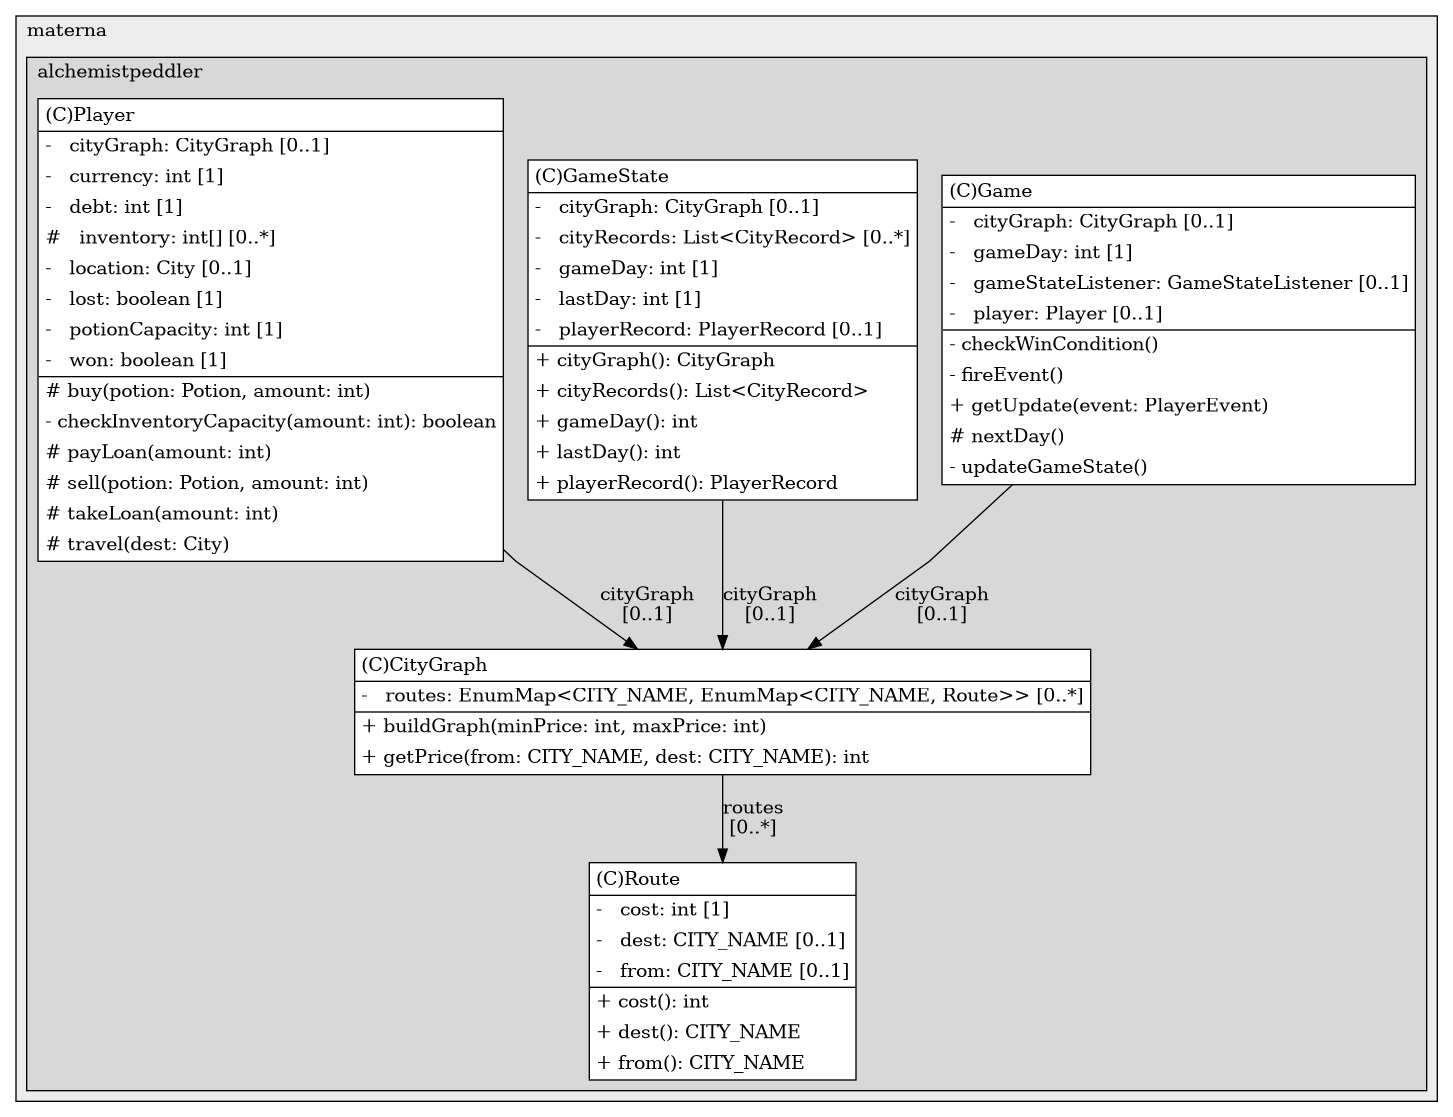 @startuml

/' diagram meta data start
config=StructureConfiguration;
{
  "projectClassification": {
    "searchMode": "OpenProject", // OpenProject, AllProjects
    "includedProjects": "",
    "pathEndKeywords": "*.impl",
    "isClientPath": "",
    "isClientName": "",
    "isTestPath": "",
    "isTestName": "",
    "isMappingPath": "",
    "isMappingName": "",
    "isDataAccessPath": "",
    "isDataAccessName": "",
    "isDataStructurePath": "",
    "isDataStructureName": "",
    "isInterfaceStructuresPath": "",
    "isInterfaceStructuresName": "",
    "isEntryPointPath": "",
    "isEntryPointName": "",
    "treatFinalFieldsAsMandatory": false
  },
  "graphRestriction": {
    "classPackageExcludeFilter": "",
    "classPackageIncludeFilter": "",
    "classNameExcludeFilter": "",
    "classNameIncludeFilter": "",
    "methodNameExcludeFilter": "",
    "methodNameIncludeFilter": "",
    "removeByInheritance": "", // inheritance/annotation based filtering is done in a second step
    "removeByAnnotation": "",
    "removeByClassPackage": "", // cleanup the graph after inheritance/annotation based filtering is done
    "removeByClassName": "",
    "cutMappings": false,
    "cutEnum": true,
    "cutTests": true,
    "cutClient": true,
    "cutDataAccess": true,
    "cutInterfaceStructures": true,
    "cutDataStructures": true,
    "cutGetterAndSetter": true,
    "cutConstructors": true
  },
  "graphTraversal": {
    "forwardDepth": 1,
    "backwardDepth": 1,
    "classPackageExcludeFilter": "",
    "classPackageIncludeFilter": "",
    "classNameExcludeFilter": "",
    "classNameIncludeFilter": "",
    "methodNameExcludeFilter": "",
    "methodNameIncludeFilter": "",
    "hideMappings": false,
    "hideDataStructures": false,
    "hidePrivateMethods": true,
    "hideInterfaceCalls": true, // indirection: implementation -> interface (is hidden) -> implementation
    "onlyShowApplicationEntryPoints": false, // root node is included
    "useMethodCallsForStructureDiagram": "ForwardOnly" // ForwardOnly, BothDirections, No
  },
  "details": {
    "aggregation": "GroupByClass", // ByClass, GroupByClass, None
    "showClassGenericTypes": true,
    "showMethods": true,
    "showMethodParameterNames": true,
    "showMethodParameterTypes": true,
    "showMethodReturnType": true,
    "showPackageLevels": 2,
    "showDetailedClassStructure": true
  },
  "rootClass": "de.materna.alchemistpeddler.gamelogic.CityGraph",
  "extensionCallbackMethod": "" // qualified.class.name#methodName - signature: public static String method(String)
}
diagram meta data end '/



digraph g {
    rankdir="TB"
    splines=polyline
    

'nodes 
subgraph cluster_840931456 { 
   	label=materna
	labeljust=l
	fillcolor="#ececec"
	style=filled
   
   subgraph cluster_1737524960 { 
   	label=alchemistpeddler
	labeljust=l
	fillcolor="#d8d8d8"
	style=filled
   
   CityGraph171409429[
	label=<<TABLE BORDER="1" CELLBORDER="0" CELLPADDING="4" CELLSPACING="0">
<TR><TD ALIGN="LEFT" >(C)CityGraph</TD></TR>
<HR/>
<TR><TD ALIGN="LEFT" >-   routes: EnumMap&lt;CITY_NAME, EnumMap&lt;CITY_NAME, Route&gt;&gt; [0..*]</TD></TR>
<HR/>
<TR><TD ALIGN="LEFT" >+ buildGraph(minPrice: int, maxPrice: int)</TD></TR>
<TR><TD ALIGN="LEFT" >+ getPrice(from: CITY_NAME, dest: CITY_NAME): int</TD></TR>
</TABLE>>
	style=filled
	margin=0
	shape=plaintext
	fillcolor="#FFFFFF"
];

Game171409429[
	label=<<TABLE BORDER="1" CELLBORDER="0" CELLPADDING="4" CELLSPACING="0">
<TR><TD ALIGN="LEFT" >(C)Game</TD></TR>
<HR/>
<TR><TD ALIGN="LEFT" >-   cityGraph: CityGraph [0..1]</TD></TR>
<TR><TD ALIGN="LEFT" >-   gameDay: int [1]</TD></TR>
<TR><TD ALIGN="LEFT" >-   gameStateListener: GameStateListener [0..1]</TD></TR>
<TR><TD ALIGN="LEFT" >-   player: Player [0..1]</TD></TR>
<HR/>
<TR><TD ALIGN="LEFT" >- checkWinCondition()</TD></TR>
<TR><TD ALIGN="LEFT" >- fireEvent()</TD></TR>
<TR><TD ALIGN="LEFT" >+ getUpdate(event: PlayerEvent)</TD></TR>
<TR><TD ALIGN="LEFT" ># nextDay()</TD></TR>
<TR><TD ALIGN="LEFT" >- updateGameState()</TD></TR>
</TABLE>>
	style=filled
	margin=0
	shape=plaintext
	fillcolor="#FFFFFF"
];

GameState171409429[
	label=<<TABLE BORDER="1" CELLBORDER="0" CELLPADDING="4" CELLSPACING="0">
<TR><TD ALIGN="LEFT" >(C)GameState</TD></TR>
<HR/>
<TR><TD ALIGN="LEFT" >-   cityGraph: CityGraph [0..1]</TD></TR>
<TR><TD ALIGN="LEFT" >-   cityRecords: List&lt;CityRecord&gt; [0..*]</TD></TR>
<TR><TD ALIGN="LEFT" >-   gameDay: int [1]</TD></TR>
<TR><TD ALIGN="LEFT" >-   lastDay: int [1]</TD></TR>
<TR><TD ALIGN="LEFT" >-   playerRecord: PlayerRecord [0..1]</TD></TR>
<HR/>
<TR><TD ALIGN="LEFT" >+ cityGraph(): CityGraph</TD></TR>
<TR><TD ALIGN="LEFT" >+ cityRecords(): List&lt;CityRecord&gt;</TD></TR>
<TR><TD ALIGN="LEFT" >+ gameDay(): int</TD></TR>
<TR><TD ALIGN="LEFT" >+ lastDay(): int</TD></TR>
<TR><TD ALIGN="LEFT" >+ playerRecord(): PlayerRecord</TD></TR>
</TABLE>>
	style=filled
	margin=0
	shape=plaintext
	fillcolor="#FFFFFF"
];

Player171409429[
	label=<<TABLE BORDER="1" CELLBORDER="0" CELLPADDING="4" CELLSPACING="0">
<TR><TD ALIGN="LEFT" >(C)Player</TD></TR>
<HR/>
<TR><TD ALIGN="LEFT" >-   cityGraph: CityGraph [0..1]</TD></TR>
<TR><TD ALIGN="LEFT" >-   currency: int [1]</TD></TR>
<TR><TD ALIGN="LEFT" >-   debt: int [1]</TD></TR>
<TR><TD ALIGN="LEFT" >#   inventory: int[] [0..*]</TD></TR>
<TR><TD ALIGN="LEFT" >-   location: City [0..1]</TD></TR>
<TR><TD ALIGN="LEFT" >-   lost: boolean [1]</TD></TR>
<TR><TD ALIGN="LEFT" >-   potionCapacity: int [1]</TD></TR>
<TR><TD ALIGN="LEFT" >-   won: boolean [1]</TD></TR>
<HR/>
<TR><TD ALIGN="LEFT" ># buy(potion: Potion, amount: int)</TD></TR>
<TR><TD ALIGN="LEFT" >- checkInventoryCapacity(amount: int): boolean</TD></TR>
<TR><TD ALIGN="LEFT" ># payLoan(amount: int)</TD></TR>
<TR><TD ALIGN="LEFT" ># sell(potion: Potion, amount: int)</TD></TR>
<TR><TD ALIGN="LEFT" ># takeLoan(amount: int)</TD></TR>
<TR><TD ALIGN="LEFT" ># travel(dest: City)</TD></TR>
</TABLE>>
	style=filled
	margin=0
	shape=plaintext
	fillcolor="#FFFFFF"
];

Route1798247951[
	label=<<TABLE BORDER="1" CELLBORDER="0" CELLPADDING="4" CELLSPACING="0">
<TR><TD ALIGN="LEFT" >(C)Route</TD></TR>
<HR/>
<TR><TD ALIGN="LEFT" >-   cost: int [1]</TD></TR>
<TR><TD ALIGN="LEFT" >-   dest: CITY_NAME [0..1]</TD></TR>
<TR><TD ALIGN="LEFT" >-   from: CITY_NAME [0..1]</TD></TR>
<HR/>
<TR><TD ALIGN="LEFT" >+ cost(): int</TD></TR>
<TR><TD ALIGN="LEFT" >+ dest(): CITY_NAME</TD></TR>
<TR><TD ALIGN="LEFT" >+ from(): CITY_NAME</TD></TR>
</TABLE>>
	style=filled
	margin=0
	shape=plaintext
	fillcolor="#FFFFFF"
];
} 
} 

'edges    
CityGraph171409429 -> Route1798247951[label="routes
[0..*]"];
Game171409429 -> CityGraph171409429[label="cityGraph
[0..1]"];
GameState171409429 -> CityGraph171409429[label="cityGraph
[0..1]"];
Player171409429 -> CityGraph171409429[label="cityGraph
[0..1]"];
    
}
@enduml